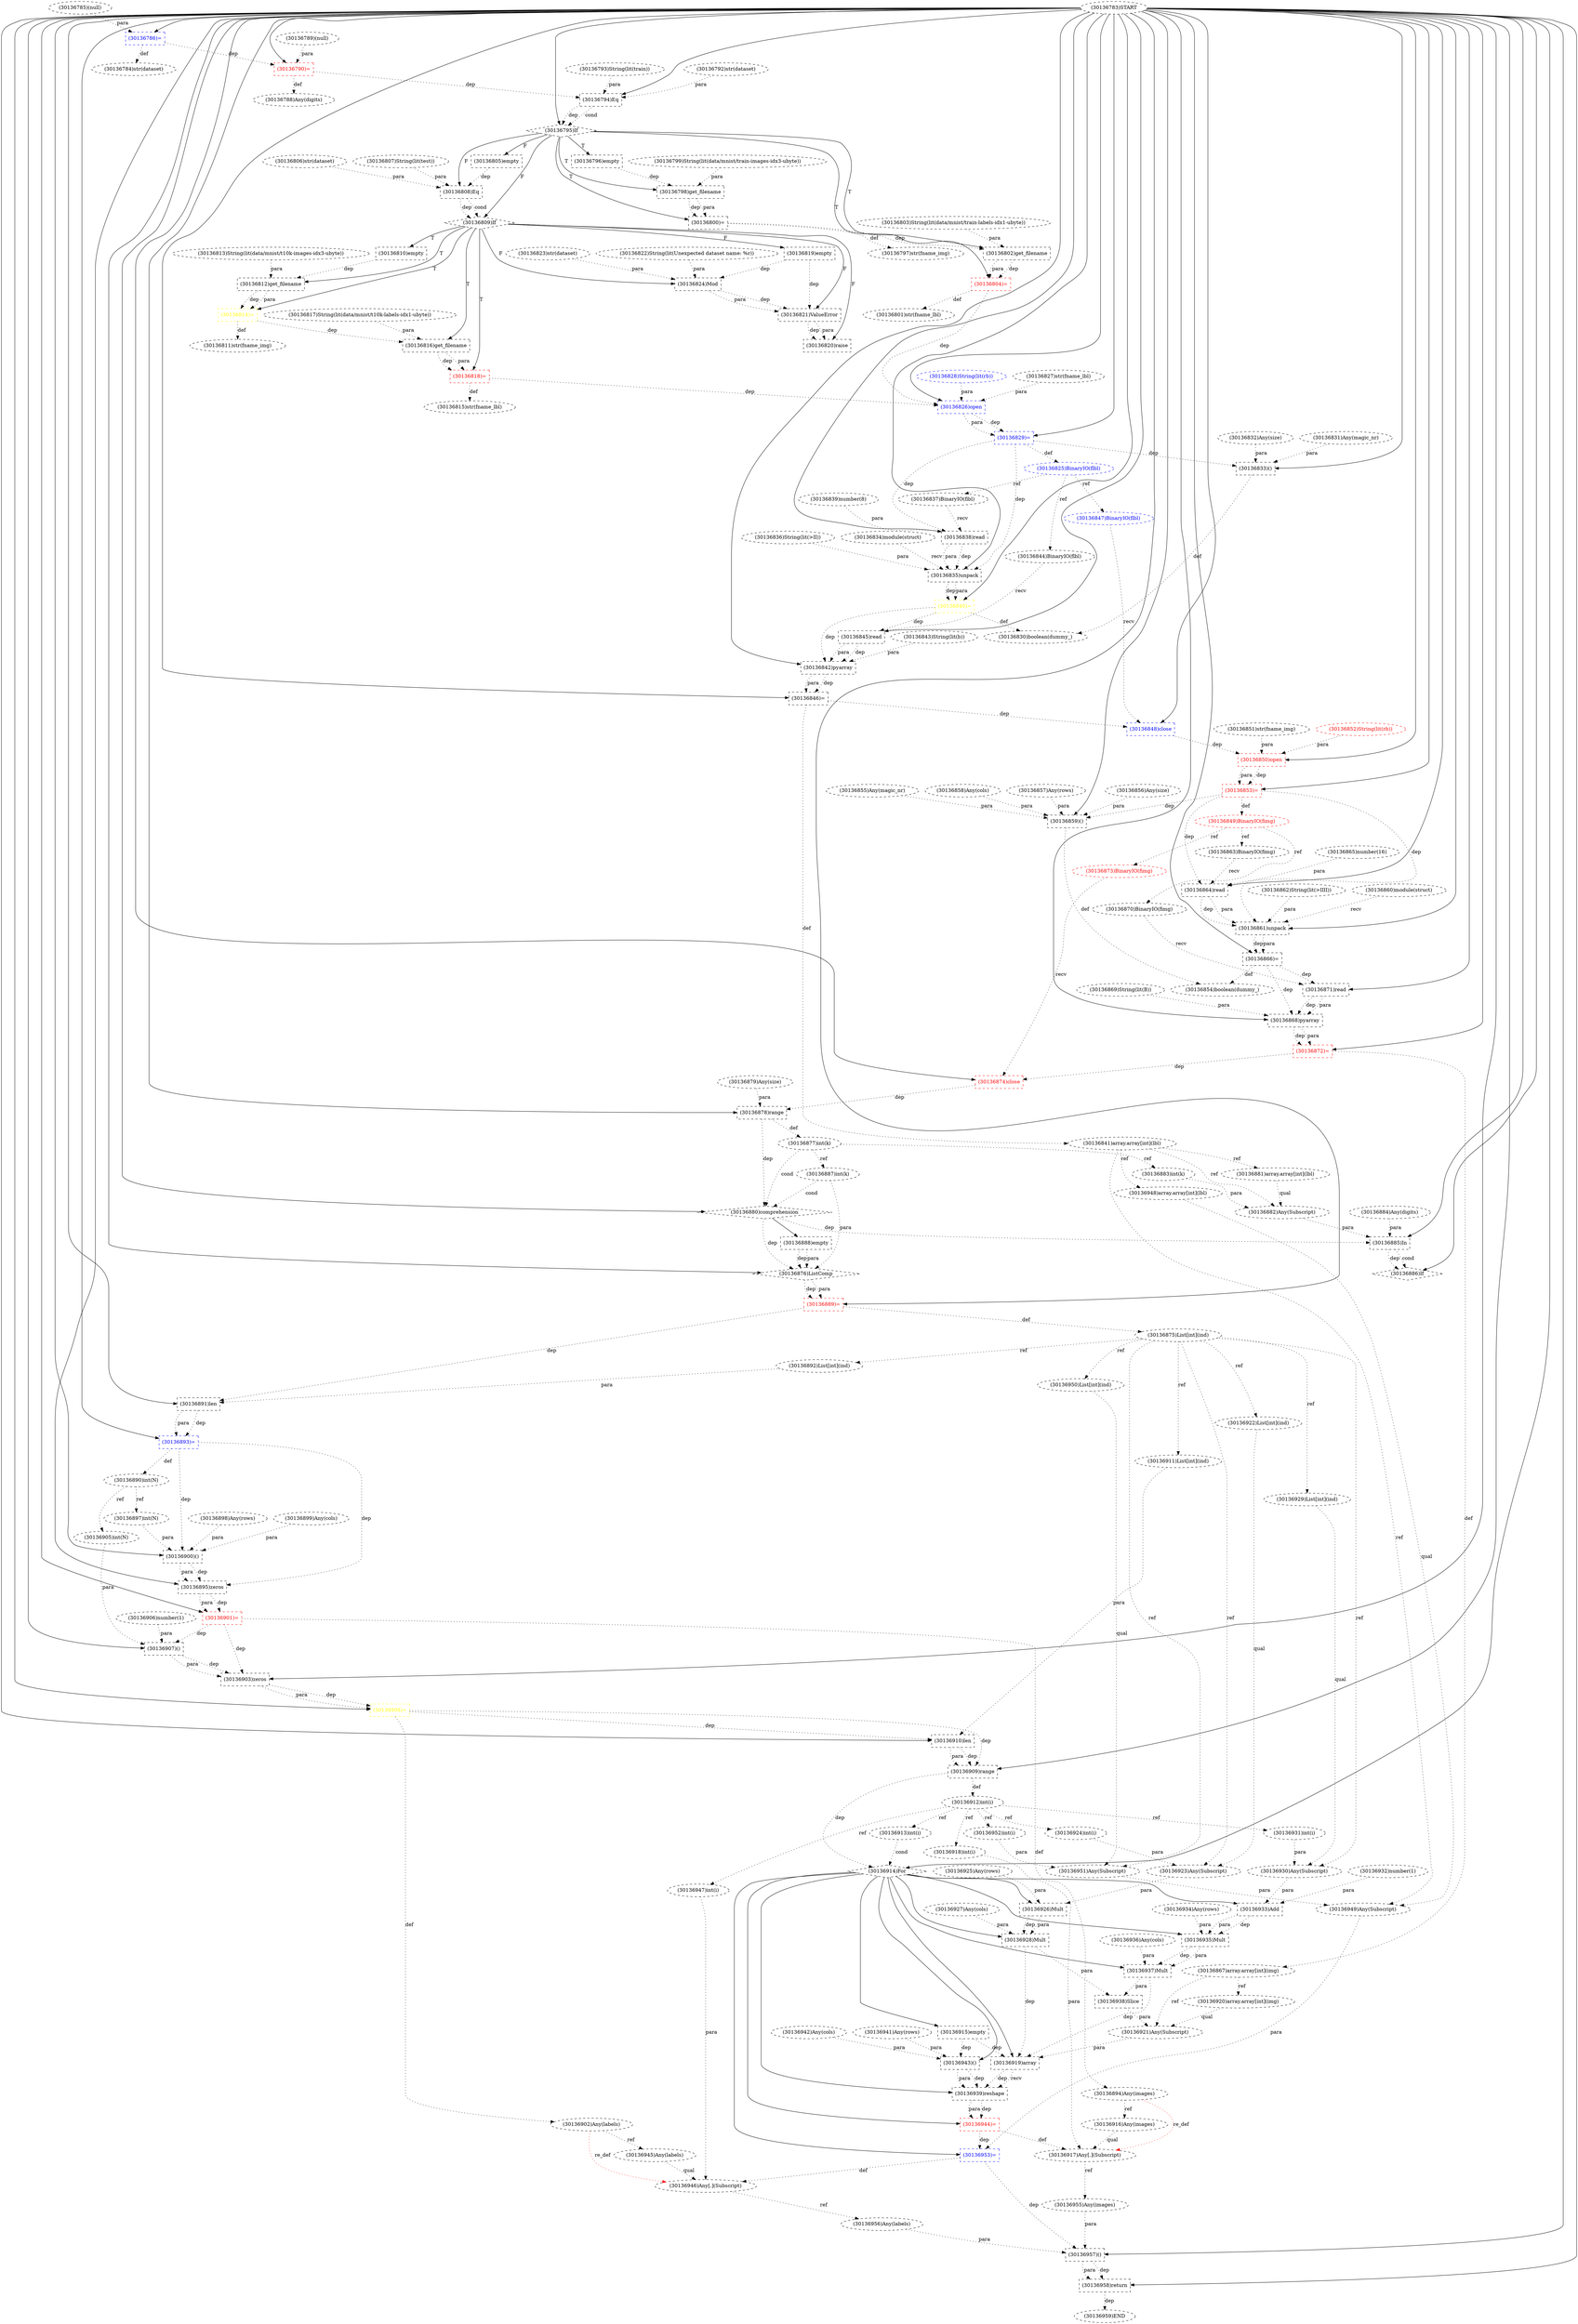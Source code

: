 digraph G {
1 [label="(30136925)Any(rows)" shape=ellipse style=dashed]
2 [label="(30136873)BinaryIO(fimg)" shape=ellipse style=dashed color=red fontcolor=red]
3 [label="(30136935)Mult" shape=box style=dashed]
4 [label="(30136856)Any(size)" shape=ellipse style=dashed]
5 [label="(30136836)String(lit(>II))" shape=ellipse style=dashed]
6 [label="(30136938)Slice" shape=box style=dashed]
7 [label="(30136893)=" shape=box style=dashed color=blue fontcolor=blue]
8 [label="(30136901)=" shape=box style=dashed color=red fontcolor=red]
9 [label="(30136784)str(dataset)" shape=ellipse style=dashed]
10 [label="(30136895)zeros" shape=box style=dashed]
11 [label="(30136894)Any(images)" shape=ellipse style=dashed]
12 [label="(30136959)END" style=dashed]
13 [label="(30136898)Any(rows)" shape=ellipse style=dashed]
14 [label="(30136933)Add" shape=box style=dashed]
15 [label="(30136815)str(fname_lbl)" shape=ellipse style=dashed]
16 [label="(30136824)Mod" shape=box style=dashed]
17 [label="(30136818)=" shape=box style=dashed color=red fontcolor=red]
18 [label="(30136905)int(N)" shape=ellipse style=dashed]
19 [label="(30136868)pyarray" shape=box style=dashed]
20 [label="(30136883)int(k)" shape=ellipse style=dashed]
21 [label="(30136863)BinaryIO(fimg)" shape=ellipse style=dashed]
22 [label="(30136866)=" shape=box style=dashed color=black fontcolor=black]
23 [label="(30136812)get_filename" shape=box style=dashed]
24 [label="(30136892)List[int](ind)" shape=ellipse style=dashed]
25 [label="(30136819)empty" shape=box style=dashed]
26 [label="(30136785)(null)" shape=ellipse style=dashed]
27 [label="(30136849)BinaryIO(fimg)" shape=ellipse style=dashed color=red fontcolor=red]
28 [label="(30136909)range" shape=box style=dashed]
29 [label="(30136814)=" shape=box style=dashed color=yellow fontcolor=yellow]
30 [label="(30136817)String(lit(data/mnist/t10k-labels-idx1-ubyte))" shape=ellipse style=dashed]
31 [label="(30136834)module(struct)" shape=ellipse style=dashed]
32 [label="(30136807)String(lit(test))" shape=ellipse style=dashed]
33 [label="(30136928)Mult" shape=box style=dashed]
34 [label="(30136805)empty" shape=box style=dashed]
35 [label="(30136934)Any(rows)" shape=ellipse style=dashed]
36 [label="(30136862)String(lit(>IIII))" shape=ellipse style=dashed]
37 [label="(30136949)Any(Subscript)" shape=ellipse style=dashed]
38 [label="(30136950)List[int](ind)" shape=ellipse style=dashed]
39 [label="(30136821)ValueError" shape=box style=dashed]
40 [label="(30136806)str(dataset)" shape=ellipse style=dashed]
41 [label="(30136829)=" shape=box style=dashed color=blue fontcolor=blue]
42 [label="(30136918)int(i)" shape=ellipse style=dashed]
43 [label="(30136926)Mult" shape=box style=dashed]
44 [label="(30136843)String(lit(b))" shape=ellipse style=dashed]
45 [label="(30136850)open" shape=box style=dashed color=red fontcolor=red]
46 [label="(30136797)str(fname_img)" shape=ellipse style=dashed]
47 [label="(30136887)int(k)" shape=ellipse style=dashed]
48 [label="(30136830)boolean(dummy_)" shape=ellipse style=dashed]
49 [label="(30136851)str(fname_img)" shape=ellipse style=dashed]
50 [label="(30136942)Any(cols)" shape=ellipse style=dashed]
51 [label="(30136860)module(struct)" shape=ellipse style=dashed]
52 [label="(30136885)In" shape=box style=dashed]
53 [label="(30136864)read" shape=box style=dashed]
54 [label="(30136835)unpack" shape=box style=dashed]
55 [label="(30136920)array.array[int](img)" shape=ellipse style=dashed]
56 [label="(30136947)int(i)" shape=ellipse style=dashed]
57 [label="(30136879)Any(size)" shape=ellipse style=dashed]
58 [label="(30136855)Any(magic_nr)" shape=ellipse style=dashed]
59 [label="(30136867)array.array[int](img)" shape=ellipse style=dashed]
60 [label="(30136844)BinaryIO(flbl)" shape=ellipse style=dashed]
61 [label="(30136907)()" shape=box style=dashed]
62 [label="(30136936)Any(cols)" shape=ellipse style=dashed]
63 [label="(30136799)String(lit(data/mnist/train-images-idx3-ubyte))" shape=ellipse style=dashed]
64 [label="(30136858)Any(cols)" shape=ellipse style=dashed]
65 [label="(30136857)Any(rows)" shape=ellipse style=dashed]
66 [label="(30136861)unpack" shape=box style=dashed]
67 [label="(30136790)=" shape=box style=dashed color=red fontcolor=red]
68 [label="(30136816)get_filename" shape=box style=dashed]
69 [label="(30136793)String(lit(train))" shape=ellipse style=dashed]
70 [label="(30136922)List[int](ind)" shape=ellipse style=dashed]
71 [label="(30136957)()" shape=box style=dashed]
72 [label="(30136783)START" style=dashed]
73 [label="(30136841)array.array[int](lbl)" shape=ellipse style=dashed]
74 [label="(30136870)BinaryIO(fimg)" shape=ellipse style=dashed]
75 [label="(30136802)get_filename" shape=box style=dashed]
76 [label="(30136912)int(i)" shape=ellipse style=dashed]
77 [label="(30136889)=" shape=box style=dashed color=red fontcolor=red]
78 [label="(30136847)BinaryIO(flbl)" shape=ellipse style=dashed color=blue fontcolor=blue]
79 [label="(30136882)Any(Subscript)" shape=ellipse style=dashed]
80 [label="(30136833)()" shape=box style=dashed]
81 [label="(30136876)ListComp" shape=diamond style=dashed]
82 [label="(30136877)int(k)" shape=ellipse style=dashed]
83 [label="(30136899)Any(cols)" shape=ellipse style=dashed]
84 [label="(30136932)number(1)" shape=ellipse style=dashed]
85 [label="(30136946)Any[.](Subscript)" shape=ellipse style=dashed]
86 [label="(30136800)=" shape=box style=dashed color=black fontcolor=black]
87 [label="(30136822)String(lit(Unexpected dataset name: %r))" shape=ellipse style=dashed]
88 [label="(30136845)read" shape=box style=dashed]
89 [label="(30136931)int(i)" shape=ellipse style=dashed]
90 [label="(30136911)List[int](ind)" shape=ellipse style=dashed]
91 [label="(30136919)array" shape=box style=dashed]
92 [label="(30136923)Any(Subscript)" shape=ellipse style=dashed]
93 [label="(30136939)reshape" shape=box style=dashed]
94 [label="(30136906)number(1)" shape=ellipse style=dashed]
95 [label="(30136828)String(lit(rb))" shape=ellipse style=dashed color=blue fontcolor=blue]
96 [label="(30136881)array.array[int](lbl)" shape=ellipse style=dashed]
97 [label="(30136897)int(N)" shape=ellipse style=dashed]
98 [label="(30136826)open" shape=box style=dashed color=blue fontcolor=blue]
99 [label="(30136880)comprehension" shape=diamond style=dashed]
100 [label="(30136809)If" shape=diamond style=dashed]
101 [label="(30136878)range" shape=box style=dashed]
102 [label="(30136890)int(N)" shape=ellipse style=dashed]
103 [label="(30136811)str(fname_img)" shape=ellipse style=dashed]
104 [label="(30136917)Any[.](Subscript)" shape=ellipse style=dashed]
105 [label="(30136838)read" shape=box style=dashed]
106 [label="(30136921)Any(Subscript)" shape=ellipse style=dashed]
107 [label="(30136808)Eq" shape=box style=dashed]
108 [label="(30136945)Any(labels)" shape=ellipse style=dashed]
109 [label="(30136859)()" shape=box style=dashed]
110 [label="(30136929)List[int](ind)" shape=ellipse style=dashed]
111 [label="(30136795)If" shape=diamond style=dashed]
112 [label="(30136891)len" shape=box style=dashed]
113 [label="(30136798)get_filename" shape=box style=dashed]
114 [label="(30136813)String(lit(data/mnist/t10k-images-idx3-ubyte))" shape=ellipse style=dashed]
115 [label="(30136852)String(lit(rb))" shape=ellipse style=dashed color=red fontcolor=red]
116 [label="(30136823)str(dataset)" shape=ellipse style=dashed]
117 [label="(30136832)Any(size)" shape=ellipse style=dashed]
118 [label="(30136888)empty" shape=box style=dashed]
119 [label="(30136937)Mult" shape=box style=dashed]
120 [label="(30136955)Any(images)" shape=ellipse style=dashed]
121 [label="(30136803)String(lit(data/mnist/train-labels-idx1-ubyte))" shape=ellipse style=dashed]
122 [label="(30136842)pyarray" shape=box style=dashed]
123 [label="(30136854)boolean(dummy_)" shape=ellipse style=dashed]
124 [label="(30136789)(null)" shape=ellipse style=dashed]
125 [label="(30136840)=" shape=box style=dashed color=yellow fontcolor=yellow]
126 [label="(30136886)If" shape=diamond style=dashed]
127 [label="(30136943)()" shape=box style=dashed]
128 [label="(30136930)Any(Subscript)" shape=ellipse style=dashed]
129 [label="(30136910)len" shape=box style=dashed]
130 [label="(30136831)Any(magic_nr)" shape=ellipse style=dashed]
131 [label="(30136801)str(fname_lbl)" shape=ellipse style=dashed]
132 [label="(30136875)List[int](ind)" shape=ellipse style=dashed]
133 [label="(30136786)=" shape=box style=dashed color=blue fontcolor=blue]
134 [label="(30136820)raise" shape=box style=dashed]
135 [label="(30136853)=" shape=box style=dashed color=red fontcolor=red]
136 [label="(30136941)Any(rows)" shape=ellipse style=dashed]
137 [label="(30136837)BinaryIO(flbl)" shape=ellipse style=dashed]
138 [label="(30136869)String(lit(B))" shape=ellipse style=dashed]
139 [label="(30136944)=" shape=box style=dashed color=red fontcolor=red]
140 [label="(30136792)str(dataset)" shape=ellipse style=dashed]
141 [label="(30136927)Any(cols)" shape=ellipse style=dashed]
142 [label="(30136956)Any(labels)" shape=ellipse style=dashed]
143 [label="(30136846)=" shape=box style=dashed color=black fontcolor=black]
144 [label="(30136914)For" shape=diamond style=dashed]
145 [label="(30136796)empty" shape=box style=dashed]
146 [label="(30136948)array.array[int](lbl)" shape=ellipse style=dashed]
147 [label="(30136908)=" shape=box style=dashed color=yellow fontcolor=yellow]
148 [label="(30136794)Eq" shape=box style=dashed]
149 [label="(30136952)int(i)" shape=ellipse style=dashed]
150 [label="(30136958)return" shape=box style=dashed]
151 [label="(30136900)()" shape=box style=dashed]
152 [label="(30136915)empty" shape=box style=dashed]
153 [label="(30136953)=" shape=box style=dashed color=blue fontcolor=blue]
154 [label="(30136810)empty" shape=box style=dashed]
155 [label="(30136825)BinaryIO(flbl)" shape=ellipse style=dashed color=blue fontcolor=blue]
156 [label="(30136884)Any(digits)" shape=ellipse style=dashed]
157 [label="(30136916)Any(images)" shape=ellipse style=dashed]
158 [label="(30136839)number(8)" shape=ellipse style=dashed]
159 [label="(30136872)=" shape=box style=dashed color=red fontcolor=red]
160 [label="(30136902)Any(labels)" shape=ellipse style=dashed]
161 [label="(30136804)=" shape=box style=dashed color=red fontcolor=red]
162 [label="(30136865)number(16)" shape=ellipse style=dashed]
163 [label="(30136874)close" shape=box style=dashed color=red fontcolor=red]
164 [label="(30136827)str(fname_lbl)" shape=ellipse style=dashed]
165 [label="(30136871)read" shape=box style=dashed]
166 [label="(30136903)zeros" shape=box style=dashed]
167 [label="(30136924)int(i)" shape=ellipse style=dashed]
168 [label="(30136951)Any(Subscript)" shape=ellipse style=dashed]
169 [label="(30136788)Any(digits)" shape=ellipse style=dashed]
170 [label="(30136913)int(i)" shape=ellipse style=dashed]
171 [label="(30136848)close" shape=box style=dashed color=blue fontcolor=blue]
27 -> 2 [label="ref" style=dotted];
144 -> 3 [label="" style=solid];
14 -> 3 [label="dep" style=dotted];
14 -> 3 [label="para" style=dotted];
35 -> 3 [label="para" style=dotted];
33 -> 6 [label="para" style=dotted];
119 -> 6 [label="para" style=dotted];
72 -> 7 [label="" style=solid];
112 -> 7 [label="dep" style=dotted];
112 -> 7 [label="para" style=dotted];
72 -> 8 [label="" style=solid];
10 -> 8 [label="dep" style=dotted];
10 -> 8 [label="para" style=dotted];
133 -> 9 [label="def" style=dotted];
72 -> 10 [label="" style=solid];
151 -> 10 [label="dep" style=dotted];
151 -> 10 [label="para" style=dotted];
7 -> 10 [label="dep" style=dotted];
8 -> 11 [label="def" style=dotted];
150 -> 12 [label="dep" style=dotted];
144 -> 14 [label="" style=solid];
128 -> 14 [label="para" style=dotted];
84 -> 14 [label="para" style=dotted];
17 -> 15 [label="def" style=dotted];
100 -> 16 [label="F"];
87 -> 16 [label="para" style=dotted];
116 -> 16 [label="para" style=dotted];
25 -> 16 [label="dep" style=dotted];
100 -> 17 [label="T"];
68 -> 17 [label="dep" style=dotted];
68 -> 17 [label="para" style=dotted];
102 -> 18 [label="ref" style=dotted];
72 -> 19 [label="" style=solid];
138 -> 19 [label="para" style=dotted];
165 -> 19 [label="dep" style=dotted];
165 -> 19 [label="para" style=dotted];
22 -> 19 [label="dep" style=dotted];
82 -> 20 [label="ref" style=dotted];
27 -> 21 [label="ref" style=dotted];
72 -> 22 [label="" style=solid];
66 -> 22 [label="dep" style=dotted];
66 -> 22 [label="para" style=dotted];
100 -> 23 [label="T"];
114 -> 23 [label="para" style=dotted];
154 -> 23 [label="dep" style=dotted];
132 -> 24 [label="ref" style=dotted];
100 -> 25 [label="F"];
135 -> 27 [label="def" style=dotted];
72 -> 28 [label="" style=solid];
129 -> 28 [label="dep" style=dotted];
129 -> 28 [label="para" style=dotted];
147 -> 28 [label="dep" style=dotted];
100 -> 29 [label="T"];
23 -> 29 [label="dep" style=dotted];
23 -> 29 [label="para" style=dotted];
144 -> 33 [label="" style=solid];
43 -> 33 [label="dep" style=dotted];
43 -> 33 [label="para" style=dotted];
141 -> 33 [label="para" style=dotted];
111 -> 34 [label="F"];
146 -> 37 [label="qual" style=dotted];
168 -> 37 [label="para" style=dotted];
73 -> 37 [label="ref" style=dotted];
132 -> 38 [label="ref" style=dotted];
100 -> 39 [label="F"];
16 -> 39 [label="dep" style=dotted];
16 -> 39 [label="para" style=dotted];
25 -> 39 [label="dep" style=dotted];
72 -> 41 [label="" style=solid];
98 -> 41 [label="dep" style=dotted];
98 -> 41 [label="para" style=dotted];
76 -> 42 [label="ref" style=dotted];
144 -> 43 [label="" style=solid];
92 -> 43 [label="para" style=dotted];
1 -> 43 [label="para" style=dotted];
72 -> 45 [label="" style=solid];
49 -> 45 [label="para" style=dotted];
115 -> 45 [label="para" style=dotted];
171 -> 45 [label="dep" style=dotted];
86 -> 46 [label="def" style=dotted];
82 -> 47 [label="ref" style=dotted];
80 -> 48 [label="def" style=dotted];
125 -> 48 [label="def" style=dotted];
72 -> 52 [label="" style=solid];
79 -> 52 [label="para" style=dotted];
156 -> 52 [label="para" style=dotted];
99 -> 52 [label="dep" style=dotted];
72 -> 53 [label="" style=solid];
21 -> 53 [label="recv" style=dotted];
162 -> 53 [label="para" style=dotted];
135 -> 53 [label="dep" style=dotted];
72 -> 54 [label="" style=solid];
31 -> 54 [label="recv" style=dotted];
5 -> 54 [label="para" style=dotted];
105 -> 54 [label="dep" style=dotted];
105 -> 54 [label="para" style=dotted];
41 -> 54 [label="dep" style=dotted];
59 -> 55 [label="ref" style=dotted];
76 -> 56 [label="ref" style=dotted];
159 -> 59 [label="def" style=dotted];
155 -> 60 [label="ref" style=dotted];
72 -> 61 [label="" style=solid];
18 -> 61 [label="para" style=dotted];
94 -> 61 [label="para" style=dotted];
8 -> 61 [label="dep" style=dotted];
72 -> 66 [label="" style=solid];
51 -> 66 [label="recv" style=dotted];
36 -> 66 [label="para" style=dotted];
53 -> 66 [label="dep" style=dotted];
53 -> 66 [label="para" style=dotted];
135 -> 66 [label="dep" style=dotted];
72 -> 67 [label="" style=solid];
124 -> 67 [label="para" style=dotted];
133 -> 67 [label="dep" style=dotted];
100 -> 68 [label="T"];
30 -> 68 [label="para" style=dotted];
29 -> 68 [label="dep" style=dotted];
132 -> 70 [label="ref" style=dotted];
72 -> 71 [label="" style=solid];
120 -> 71 [label="para" style=dotted];
142 -> 71 [label="para" style=dotted];
153 -> 71 [label="dep" style=dotted];
143 -> 73 [label="def" style=dotted];
27 -> 74 [label="ref" style=dotted];
111 -> 75 [label="T"];
121 -> 75 [label="para" style=dotted];
86 -> 75 [label="dep" style=dotted];
28 -> 76 [label="def" style=dotted];
72 -> 77 [label="" style=solid];
81 -> 77 [label="dep" style=dotted];
81 -> 77 [label="para" style=dotted];
155 -> 78 [label="ref" style=dotted];
96 -> 79 [label="qual" style=dotted];
20 -> 79 [label="para" style=dotted];
73 -> 79 [label="ref" style=dotted];
72 -> 80 [label="" style=solid];
130 -> 80 [label="para" style=dotted];
117 -> 80 [label="para" style=dotted];
41 -> 80 [label="dep" style=dotted];
72 -> 81 [label="" style=solid];
99 -> 81 [label="dep" style=dotted];
47 -> 81 [label="para" style=dotted];
118 -> 81 [label="dep" style=dotted];
118 -> 81 [label="para" style=dotted];
101 -> 82 [label="def" style=dotted];
108 -> 85 [label="qual" style=dotted];
56 -> 85 [label="para" style=dotted];
153 -> 85 [label="def" style=dotted];
160 -> 85 [label="re_def" style=dotted color=red];
111 -> 86 [label="T"];
113 -> 86 [label="dep" style=dotted];
113 -> 86 [label="para" style=dotted];
72 -> 88 [label="" style=solid];
60 -> 88 [label="recv" style=dotted];
125 -> 88 [label="dep" style=dotted];
76 -> 89 [label="ref" style=dotted];
132 -> 90 [label="ref" style=dotted];
144 -> 91 [label="" style=solid];
119 -> 91 [label="dep" style=dotted];
33 -> 91 [label="dep" style=dotted];
106 -> 91 [label="para" style=dotted];
152 -> 91 [label="dep" style=dotted];
70 -> 92 [label="qual" style=dotted];
167 -> 92 [label="para" style=dotted];
132 -> 92 [label="ref" style=dotted];
144 -> 93 [label="" style=solid];
91 -> 93 [label="dep" style=dotted];
91 -> 93 [label="recv" style=dotted];
127 -> 93 [label="dep" style=dotted];
127 -> 93 [label="para" style=dotted];
73 -> 96 [label="ref" style=dotted];
102 -> 97 [label="ref" style=dotted];
72 -> 98 [label="" style=solid];
164 -> 98 [label="para" style=dotted];
95 -> 98 [label="para" style=dotted];
17 -> 98 [label="dep" style=dotted];
161 -> 98 [label="dep" style=dotted];
72 -> 99 [label="" style=solid];
101 -> 99 [label="dep" style=dotted];
82 -> 99 [label="cond" style=dotted];
47 -> 99 [label="cond" style=dotted];
111 -> 100 [label="F"];
107 -> 100 [label="dep" style=dotted];
107 -> 100 [label="cond" style=dotted];
72 -> 101 [label="" style=solid];
57 -> 101 [label="para" style=dotted];
163 -> 101 [label="dep" style=dotted];
7 -> 102 [label="def" style=dotted];
29 -> 103 [label="def" style=dotted];
157 -> 104 [label="qual" style=dotted];
42 -> 104 [label="para" style=dotted];
139 -> 104 [label="def" style=dotted];
11 -> 104 [label="re_def" style=dotted color=red];
72 -> 105 [label="" style=solid];
137 -> 105 [label="recv" style=dotted];
158 -> 105 [label="para" style=dotted];
41 -> 105 [label="dep" style=dotted];
55 -> 106 [label="qual" style=dotted];
6 -> 106 [label="para" style=dotted];
59 -> 106 [label="ref" style=dotted];
111 -> 107 [label="F"];
40 -> 107 [label="para" style=dotted];
32 -> 107 [label="para" style=dotted];
34 -> 107 [label="dep" style=dotted];
160 -> 108 [label="ref" style=dotted];
72 -> 109 [label="" style=solid];
58 -> 109 [label="para" style=dotted];
4 -> 109 [label="para" style=dotted];
65 -> 109 [label="para" style=dotted];
64 -> 109 [label="para" style=dotted];
135 -> 109 [label="dep" style=dotted];
132 -> 110 [label="ref" style=dotted];
72 -> 111 [label="" style=solid];
148 -> 111 [label="dep" style=dotted];
148 -> 111 [label="cond" style=dotted];
72 -> 112 [label="" style=solid];
24 -> 112 [label="para" style=dotted];
77 -> 112 [label="dep" style=dotted];
111 -> 113 [label="T"];
63 -> 113 [label="para" style=dotted];
145 -> 113 [label="dep" style=dotted];
99 -> 118 [label="" style=solid];
144 -> 119 [label="" style=solid];
3 -> 119 [label="dep" style=dotted];
3 -> 119 [label="para" style=dotted];
62 -> 119 [label="para" style=dotted];
104 -> 120 [label="ref" style=dotted];
72 -> 122 [label="" style=solid];
44 -> 122 [label="para" style=dotted];
88 -> 122 [label="dep" style=dotted];
88 -> 122 [label="para" style=dotted];
125 -> 122 [label="dep" style=dotted];
109 -> 123 [label="def" style=dotted];
22 -> 123 [label="def" style=dotted];
72 -> 125 [label="" style=solid];
54 -> 125 [label="dep" style=dotted];
54 -> 125 [label="para" style=dotted];
72 -> 126 [label="" style=solid];
52 -> 126 [label="dep" style=dotted];
52 -> 126 [label="cond" style=dotted];
144 -> 127 [label="" style=solid];
136 -> 127 [label="para" style=dotted];
50 -> 127 [label="para" style=dotted];
152 -> 127 [label="dep" style=dotted];
110 -> 128 [label="qual" style=dotted];
89 -> 128 [label="para" style=dotted];
132 -> 128 [label="ref" style=dotted];
72 -> 129 [label="" style=solid];
90 -> 129 [label="para" style=dotted];
147 -> 129 [label="dep" style=dotted];
161 -> 131 [label="def" style=dotted];
77 -> 132 [label="def" style=dotted];
72 -> 133 [label="" style=solid];
26 -> 133 [label="para" style=dotted];
100 -> 134 [label="F"];
39 -> 134 [label="dep" style=dotted];
39 -> 134 [label="para" style=dotted];
72 -> 135 [label="" style=solid];
45 -> 135 [label="dep" style=dotted];
45 -> 135 [label="para" style=dotted];
155 -> 137 [label="ref" style=dotted];
144 -> 139 [label="" style=solid];
93 -> 139 [label="dep" style=dotted];
93 -> 139 [label="para" style=dotted];
85 -> 142 [label="ref" style=dotted];
72 -> 143 [label="" style=solid];
122 -> 143 [label="dep" style=dotted];
122 -> 143 [label="para" style=dotted];
72 -> 144 [label="" style=solid];
28 -> 144 [label="dep" style=dotted];
170 -> 144 [label="cond" style=dotted];
111 -> 145 [label="T"];
73 -> 146 [label="ref" style=dotted];
72 -> 147 [label="" style=solid];
166 -> 147 [label="dep" style=dotted];
166 -> 147 [label="para" style=dotted];
72 -> 148 [label="" style=solid];
140 -> 148 [label="para" style=dotted];
69 -> 148 [label="para" style=dotted];
67 -> 148 [label="dep" style=dotted];
76 -> 149 [label="ref" style=dotted];
72 -> 150 [label="" style=solid];
71 -> 150 [label="dep" style=dotted];
71 -> 150 [label="para" style=dotted];
72 -> 151 [label="" style=solid];
97 -> 151 [label="para" style=dotted];
13 -> 151 [label="para" style=dotted];
83 -> 151 [label="para" style=dotted];
7 -> 151 [label="dep" style=dotted];
144 -> 152 [label="" style=solid];
144 -> 153 [label="" style=solid];
37 -> 153 [label="para" style=dotted];
139 -> 153 [label="dep" style=dotted];
100 -> 154 [label="T"];
41 -> 155 [label="def" style=dotted];
11 -> 157 [label="ref" style=dotted];
72 -> 159 [label="" style=solid];
19 -> 159 [label="dep" style=dotted];
19 -> 159 [label="para" style=dotted];
147 -> 160 [label="def" style=dotted];
111 -> 161 [label="T"];
75 -> 161 [label="dep" style=dotted];
75 -> 161 [label="para" style=dotted];
72 -> 163 [label="" style=solid];
2 -> 163 [label="recv" style=dotted];
159 -> 163 [label="dep" style=dotted];
72 -> 165 [label="" style=solid];
74 -> 165 [label="recv" style=dotted];
22 -> 165 [label="dep" style=dotted];
72 -> 166 [label="" style=solid];
61 -> 166 [label="dep" style=dotted];
61 -> 166 [label="para" style=dotted];
8 -> 166 [label="dep" style=dotted];
76 -> 167 [label="ref" style=dotted];
38 -> 168 [label="qual" style=dotted];
149 -> 168 [label="para" style=dotted];
132 -> 168 [label="ref" style=dotted];
67 -> 169 [label="def" style=dotted];
76 -> 170 [label="ref" style=dotted];
72 -> 171 [label="" style=solid];
78 -> 171 [label="recv" style=dotted];
143 -> 171 [label="dep" style=dotted];
}